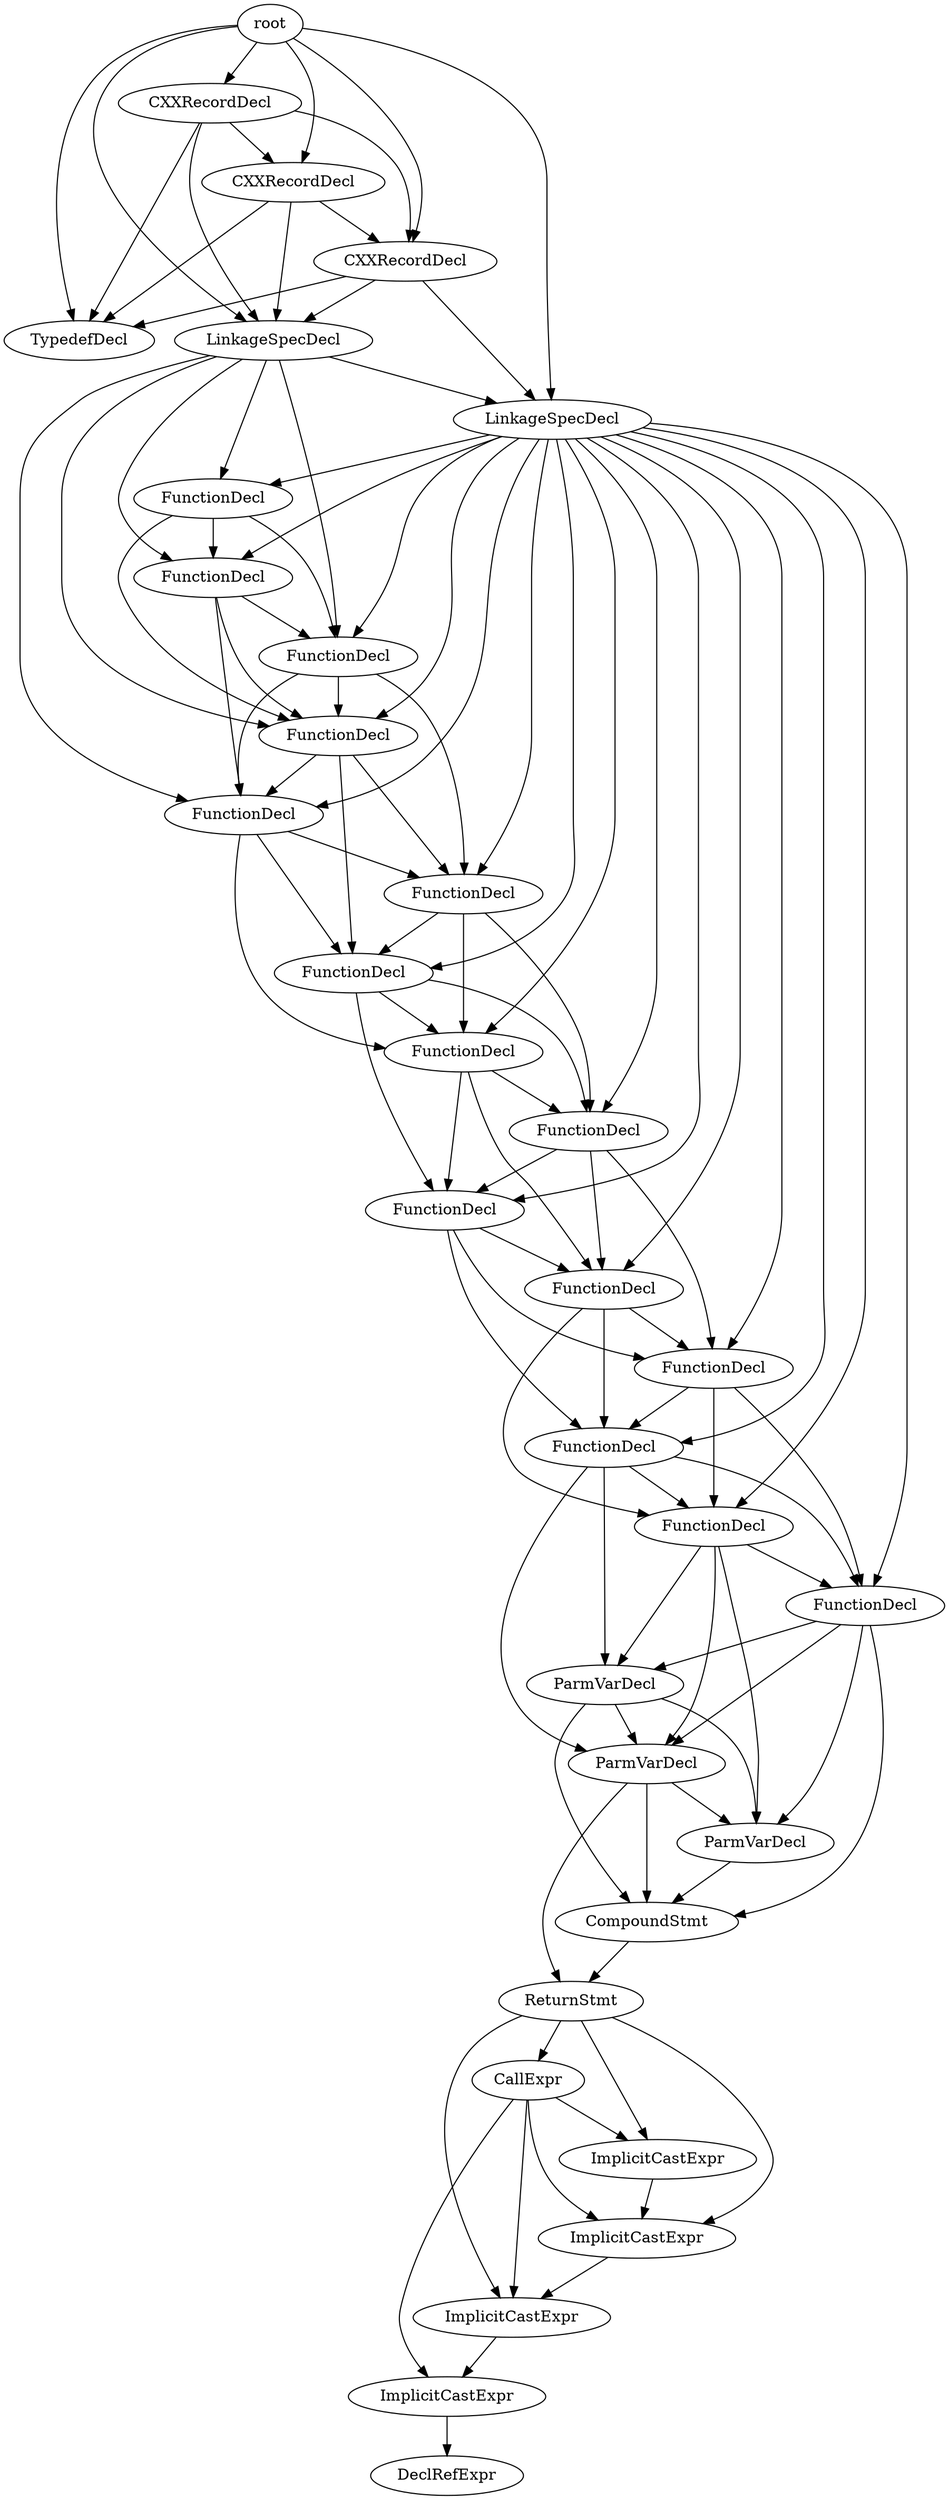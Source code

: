 digraph {
"1" [label="root" location=""];
"2" [label="CXXRecordDecl" location="{'offset': 1804, 'col': 1, 'tokLen': 5, 'includedFrom': {'file': '../../testfiles/CWE121_Stack_Based_Buffer_Overflow__CWE193_char_alloca_cpy_33.cpp'}}"];
"3" [label="CXXRecordDecl" location="{'offset': 1936, 'col': 1, 'tokLen': 5, 'includedFrom': {'file': '../../testfiles/CWE121_Stack_Based_Buffer_Overflow__CWE193_char_alloca_cpy_33.cpp'}}"];
"4" [label="CXXRecordDecl" location="{'offset': 3191, 'col': 9, 'tokLen': 6, 'includedFrom': {'file': '../../testfiles/CWE121_Stack_Based_Buffer_Overflow__CWE193_char_alloca_cpy_33.cpp'}}"];
"5" [label="TypedefDecl" location="{'offset': 3183, 'line': 96, 'col': 1, 'tokLen': 7, 'includedFrom': {'file': '../../testfiles/CWE121_Stack_Based_Buffer_Overflow__CWE193_char_alloca_cpy_33.cpp'}}"];
"6" [label="LinkageSpecDecl" location="{'offset': 3291, 'col': 1, 'tokLen': 6, 'includedFrom': {'file': '../../testfiles/CWE121_Stack_Based_Buffer_Overflow__CWE193_char_alloca_cpy_33.cpp'}}"];
"7" [label="LinkageSpecDecl" location="{'offset': 6309, 'col': 1, 'tokLen': 6, 'includedFrom': {'file': '../../testfiles/CWE121_Stack_Based_Buffer_Overflow__CWE193_char_alloca_cpy_33.cpp'}}"];
"8" [label="FunctionDecl" location="{'offset': 6324, 'col': 1, 'tokLen': 6, 'includedFrom': {'file': '../../testfiles/CWE121_Stack_Based_Buffer_Overflow__CWE193_char_alloca_cpy_33.cpp'}}"];
"9" [label="FunctionDecl" location="{'offset': 6452, 'col': 1, 'tokLen': 6, 'includedFrom': {'file': '../../testfiles/CWE121_Stack_Based_Buffer_Overflow__CWE193_char_alloca_cpy_33.cpp'}}"];
"10" [label="FunctionDecl" location="{'offset': 6603, 'col': 1, 'tokLen': 6, 'includedFrom': {'file': '../../testfiles/CWE121_Stack_Based_Buffer_Overflow__CWE193_char_alloca_cpy_33.cpp'}}"];
"11" [label="FunctionDecl" location="{'offset': 6743, 'col': 1, 'tokLen': 6, 'includedFrom': {'file': '../../testfiles/CWE121_Stack_Based_Buffer_Overflow__CWE193_char_alloca_cpy_33.cpp'}}"];
"12" [label="FunctionDecl" location="{'offset': 6884, 'line': 160, 'col': 1, 'tokLen': 6, 'includedFrom': {'file': '../../testfiles/CWE121_Stack_Based_Buffer_Overflow__CWE193_char_alloca_cpy_33.cpp'}}"];
"13" [label="FunctionDecl" location="{'offset': 7048, 'col': 1, 'tokLen': 6, 'includedFrom': {'file': '../../testfiles/CWE121_Stack_Based_Buffer_Overflow__CWE193_char_alloca_cpy_33.cpp'}}"];
"14" [label="FunctionDecl" location="{'offset': 7201, 'col': 1, 'tokLen': 6, 'includedFrom': {'file': '../../testfiles/CWE121_Stack_Based_Buffer_Overflow__CWE193_char_alloca_cpy_33.cpp'}}"];
"15" [label="FunctionDecl" location="{'offset': 7331, 'col': 1, 'tokLen': 6, 'includedFrom': {'file': '../../testfiles/CWE121_Stack_Based_Buffer_Overflow__CWE193_char_alloca_cpy_33.cpp'}}"];
"16" [label="FunctionDecl" location="{'offset': 7484, 'col': 1, 'tokLen': 6, 'includedFrom': {'file': '../../testfiles/CWE121_Stack_Based_Buffer_Overflow__CWE193_char_alloca_cpy_33.cpp'}}"];
"17" [label="FunctionDecl" location="{'offset': 7626, 'col': 1, 'tokLen': 6, 'includedFrom': {'file': '../../testfiles/CWE121_Stack_Based_Buffer_Overflow__CWE193_char_alloca_cpy_33.cpp'}}"];
"18" [label="FunctionDecl" location="{'offset': 7765, 'line': 181, 'col': 1, 'tokLen': 6, 'includedFrom': {'file': '../../testfiles/CWE121_Stack_Based_Buffer_Overflow__CWE193_char_alloca_cpy_33.cpp'}}"];
"19" [label="FunctionDecl" location="{'offset': 7927, 'col': 1, 'tokLen': 6, 'includedFrom': {'file': '../../testfiles/CWE121_Stack_Based_Buffer_Overflow__CWE193_char_alloca_cpy_33.cpp'}}"];
"20" [label="FunctionDecl" location="{'offset': 8078, 'col': 1, 'tokLen': 6, 'includedFrom': {'file': '../../testfiles/CWE121_Stack_Based_Buffer_Overflow__CWE193_char_alloca_cpy_33.cpp'}}"];
"21" [label="FunctionDecl" location="{'offset': 8225, 'line': 192, 'col': 1, 'tokLen': 6, 'includedFrom': {'file': '../../testfiles/CWE121_Stack_Based_Buffer_Overflow__CWE193_char_alloca_cpy_33.cpp'}}"];
"22" [label="FunctionDecl" location="{'offset': 8395, 'col': 1, 'tokLen': 6, 'includedFrom': {'file': '../../testfiles/CWE121_Stack_Based_Buffer_Overflow__CWE193_char_alloca_cpy_33.cpp'}}"];
"23" [label="ParmVarDecl" location="{'offset': 8468, 'col': 74, 'tokLen': 7, 'includedFrom': {'file': '../../testfiles/CWE121_Stack_Based_Buffer_Overflow__CWE193_char_alloca_cpy_33.cpp'}}"];
"24" [label="ParmVarDecl" location="{'offset': 8482, 'col': 88, 'tokLen': 7, 'includedFrom': {'file': '../../testfiles/CWE121_Stack_Based_Buffer_Overflow__CWE193_char_alloca_cpy_33.cpp'}}"];
"25" [label="ParmVarDecl" location="{'offset': 8495, 'col': 101, 'tokLen': 6, 'includedFrom': {'file': '../../testfiles/CWE121_Stack_Based_Buffer_Overflow__CWE193_char_alloca_cpy_33.cpp'}}"];
"26" [label="CompoundStmt" location="{'offset': 8507, 'col': 113, 'tokLen': 1, 'includedFrom': {'file': '../../testfiles/CWE121_Stack_Based_Buffer_Overflow__CWE193_char_alloca_cpy_33.cpp'}}"];
"27" [label="ReturnStmt" location="{'offset': 8511, 'line': 197, 'col': 3, 'tokLen': 6, 'includedFrom': {'file': '../../testfiles/CWE121_Stack_Based_Buffer_Overflow__CWE193_char_alloca_cpy_33.cpp'}}"];
"28" [label="CallExpr" location="{'offset': 8518, 'col': 10, 'tokLen': 16, 'includedFrom': {'file': '../../testfiles/CWE121_Stack_Based_Buffer_Overflow__CWE193_char_alloca_cpy_33.cpp'}}"];
"29" [label="ImplicitCastExpr" location="{'offset': 8518, 'col': 10, 'tokLen': 16, 'includedFrom': {'file': '../../testfiles/CWE121_Stack_Based_Buffer_Overflow__CWE193_char_alloca_cpy_33.cpp'}}"];
"30" [label="ImplicitCastExpr" location="{'offset': 8535, 'col': 27, 'tokLen': 3, 'includedFrom': {'file': '../../testfiles/CWE121_Stack_Based_Buffer_Overflow__CWE193_char_alloca_cpy_33.cpp'}}"];
"31" [label="ImplicitCastExpr" location="{'offset': 8540, 'col': 32, 'tokLen': 3, 'includedFrom': {'file': '../../testfiles/CWE121_Stack_Based_Buffer_Overflow__CWE193_char_alloca_cpy_33.cpp'}}"];
"32" [label="ImplicitCastExpr" location="{'offset': 8545, 'col': 37, 'tokLen': 3, 'includedFrom': {'file': '../../testfiles/CWE121_Stack_Based_Buffer_Overflow__CWE193_char_alloca_cpy_33.cpp'}}"];
"33" [label="DeclRefExpr" location="{'offset': 8545, 'col': 37, 'tokLen': 3, 'includedFrom': {'file': '../../testfiles/CWE121_Stack_Based_Buffer_Overflow__CWE193_char_alloca_cpy_33.cpp'}}"];
"1" -> "2"
"1" -> "3"
"1" -> "4"
"1" -> "5"
"1" -> "6"
"1" -> "7"
"2" -> "3"
"2" -> "4"
"2" -> "5"
"2" -> "6"
"3" -> "4"
"3" -> "5"
"3" -> "6"
"4" -> "5"
"4" -> "6"
"4" -> "7"
"6" -> "7"
"6" -> "8"
"6" -> "9"
"6" -> "10"
"6" -> "11"
"6" -> "12"
"7" -> "8"
"7" -> "9"
"7" -> "10"
"7" -> "11"
"7" -> "12"
"7" -> "13"
"7" -> "14"
"7" -> "15"
"7" -> "16"
"7" -> "17"
"7" -> "18"
"7" -> "19"
"7" -> "20"
"7" -> "21"
"7" -> "22"
"8" -> "9"
"8" -> "10"
"8" -> "11"
"9" -> "10"
"9" -> "11"
"9" -> "12"
"10" -> "11"
"10" -> "12"
"10" -> "13"
"11" -> "12"
"11" -> "13"
"11" -> "14"
"12" -> "13"
"12" -> "14"
"12" -> "15"
"13" -> "14"
"13" -> "15"
"13" -> "16"
"14" -> "15"
"14" -> "16"
"14" -> "17"
"15" -> "16"
"15" -> "17"
"15" -> "18"
"16" -> "17"
"16" -> "18"
"16" -> "19"
"17" -> "18"
"17" -> "19"
"17" -> "20"
"18" -> "19"
"18" -> "20"
"18" -> "21"
"19" -> "20"
"19" -> "21"
"19" -> "22"
"20" -> "21"
"20" -> "22"
"20" -> "23"
"20" -> "24"
"21" -> "22"
"21" -> "23"
"21" -> "24"
"21" -> "25"
"22" -> "23"
"22" -> "24"
"22" -> "25"
"22" -> "26"
"23" -> "24"
"23" -> "25"
"23" -> "26"
"24" -> "25"
"24" -> "26"
"24" -> "27"
"25" -> "26"
"26" -> "27"
"27" -> "28"
"27" -> "29"
"27" -> "30"
"27" -> "31"
"28" -> "29"
"28" -> "30"
"28" -> "31"
"28" -> "32"
"29" -> "30"
"30" -> "31"
"31" -> "32"
"32" -> "33"
}